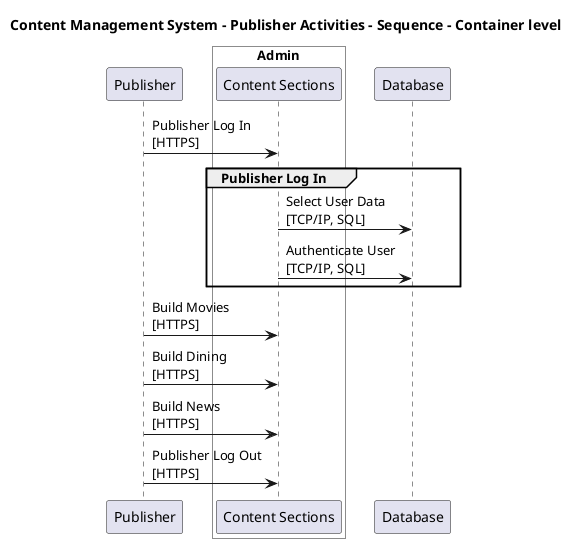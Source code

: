 @startuml

title Content Management System - Publisher Activities - Sequence - Container level

participant "Publisher" as ContentManagementSystem.Actors.Publisher

box "Admin" #White
    participant "Content Sections" as ContentManagementSystem.SoftwareSystems.Admin.Containers.ContentSections
end box

participant "Database" as ContentManagementSystem.SoftwareSystems.Database

ContentManagementSystem.Actors.Publisher -> ContentManagementSystem.SoftwareSystems.Admin.Containers.ContentSections : Publisher Log In\n[HTTPS]
group Publisher Log In
ContentManagementSystem.SoftwareSystems.Admin.Containers.ContentSections -> ContentManagementSystem.SoftwareSystems.Database : Select User Data\n[TCP/IP, SQL]
ContentManagementSystem.SoftwareSystems.Admin.Containers.ContentSections -> ContentManagementSystem.SoftwareSystems.Database : Authenticate User\n[TCP/IP, SQL]
end
ContentManagementSystem.Actors.Publisher -> ContentManagementSystem.SoftwareSystems.Admin.Containers.ContentSections : Build Movies\n[HTTPS]
ContentManagementSystem.Actors.Publisher -> ContentManagementSystem.SoftwareSystems.Admin.Containers.ContentSections : Build Dining\n[HTTPS]
ContentManagementSystem.Actors.Publisher -> ContentManagementSystem.SoftwareSystems.Admin.Containers.ContentSections : Build News\n[HTTPS]
ContentManagementSystem.Actors.Publisher -> ContentManagementSystem.SoftwareSystems.Admin.Containers.ContentSections : Publisher Log Out\n[HTTPS]


@enduml
